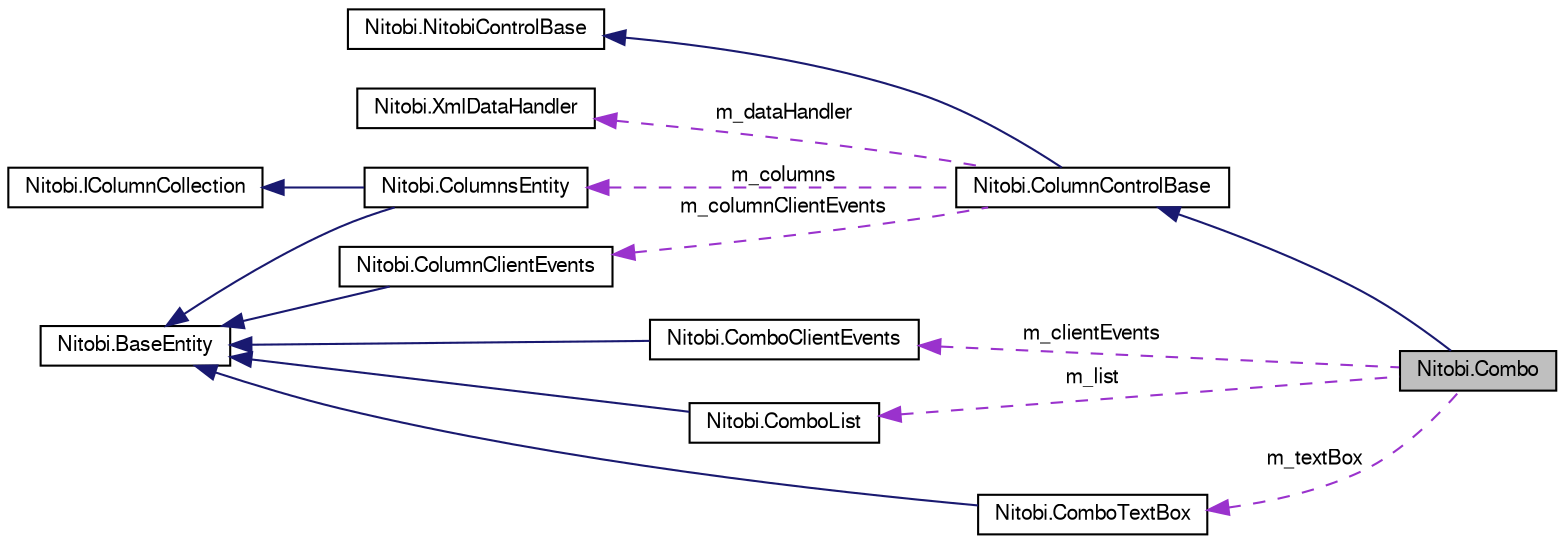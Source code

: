 digraph G
{
  bgcolor="transparent";
  edge [fontname="FreeSans",fontsize=10,labelfontname="FreeSans",labelfontsize=10];
  node [fontname="FreeSans",fontsize=10,shape=record];
  rankdir=LR;
  Node1 [label="Nitobi.Combo",height=0.2,width=0.4,color="black", fillcolor="grey75", style="filled" fontcolor="black"];
  Node2 -> Node1 [dir=back,color="midnightblue",fontsize=10,style="solid",fontname="FreeSans"];
  Node2 [label="Nitobi.ColumnControlBase",height=0.2,width=0.4,color="black",URL="$class_nitobi_1_1_column_control_base.html"];
  Node3 -> Node2 [dir=back,color="midnightblue",fontsize=10,style="solid",fontname="FreeSans"];
  Node3 [label="Nitobi.NitobiControlBase",height=0.2,width=0.4,color="black",URL="$class_nitobi_1_1_nitobi_control_base.html"];
  Node4 -> Node2 [dir=back,color="darkorchid3",fontsize=10,style="dashed",label="m_dataHandler",fontname="FreeSans"];
  Node4 [label="Nitobi.XmlDataHandler",height=0.2,width=0.4,color="black",URL="$class_nitobi_1_1_xml_data_handler.html"];
  Node5 -> Node2 [dir=back,color="darkorchid3",fontsize=10,style="dashed",label="m_columns",fontname="FreeSans"];
  Node5 [label="Nitobi.ColumnsEntity",height=0.2,width=0.4,color="black",URL="$class_nitobi_1_1_columns_entity.html"];
  Node6 -> Node5 [dir=back,color="midnightblue",fontsize=10,style="solid",fontname="FreeSans"];
  Node6 [label="Nitobi.BaseEntity",height=0.2,width=0.4,color="black",URL="$class_nitobi_1_1_base_entity.html"];
  Node7 -> Node5 [dir=back,color="midnightblue",fontsize=10,style="solid",fontname="FreeSans"];
  Node7 [label="Nitobi.IColumnCollection",height=0.2,width=0.4,color="black",URL="$interface_nitobi_1_1_i_column_collection.html"];
  Node8 -> Node2 [dir=back,color="darkorchid3",fontsize=10,style="dashed",label="m_columnClientEvents",fontname="FreeSans"];
  Node8 [label="Nitobi.ColumnClientEvents",height=0.2,width=0.4,color="black",URL="$class_nitobi_1_1_column_client_events.html"];
  Node6 -> Node8 [dir=back,color="midnightblue",fontsize=10,style="solid",fontname="FreeSans"];
  Node9 -> Node1 [dir=back,color="darkorchid3",fontsize=10,style="dashed",label="m_clientEvents",fontname="FreeSans"];
  Node9 [label="Nitobi.ComboClientEvents",height=0.2,width=0.4,color="black",URL="$class_nitobi_1_1_combo_client_events.html"];
  Node6 -> Node9 [dir=back,color="midnightblue",fontsize=10,style="solid",fontname="FreeSans"];
  Node10 -> Node1 [dir=back,color="darkorchid3",fontsize=10,style="dashed",label="m_list",fontname="FreeSans"];
  Node10 [label="Nitobi.ComboList",height=0.2,width=0.4,color="black",URL="$class_nitobi_1_1_combo_list.html"];
  Node6 -> Node10 [dir=back,color="midnightblue",fontsize=10,style="solid",fontname="FreeSans"];
  Node11 -> Node1 [dir=back,color="darkorchid3",fontsize=10,style="dashed",label="m_textBox",fontname="FreeSans"];
  Node11 [label="Nitobi.ComboTextBox",height=0.2,width=0.4,color="black",URL="$class_nitobi_1_1_combo_text_box.html"];
  Node6 -> Node11 [dir=back,color="midnightblue",fontsize=10,style="solid",fontname="FreeSans"];
}
